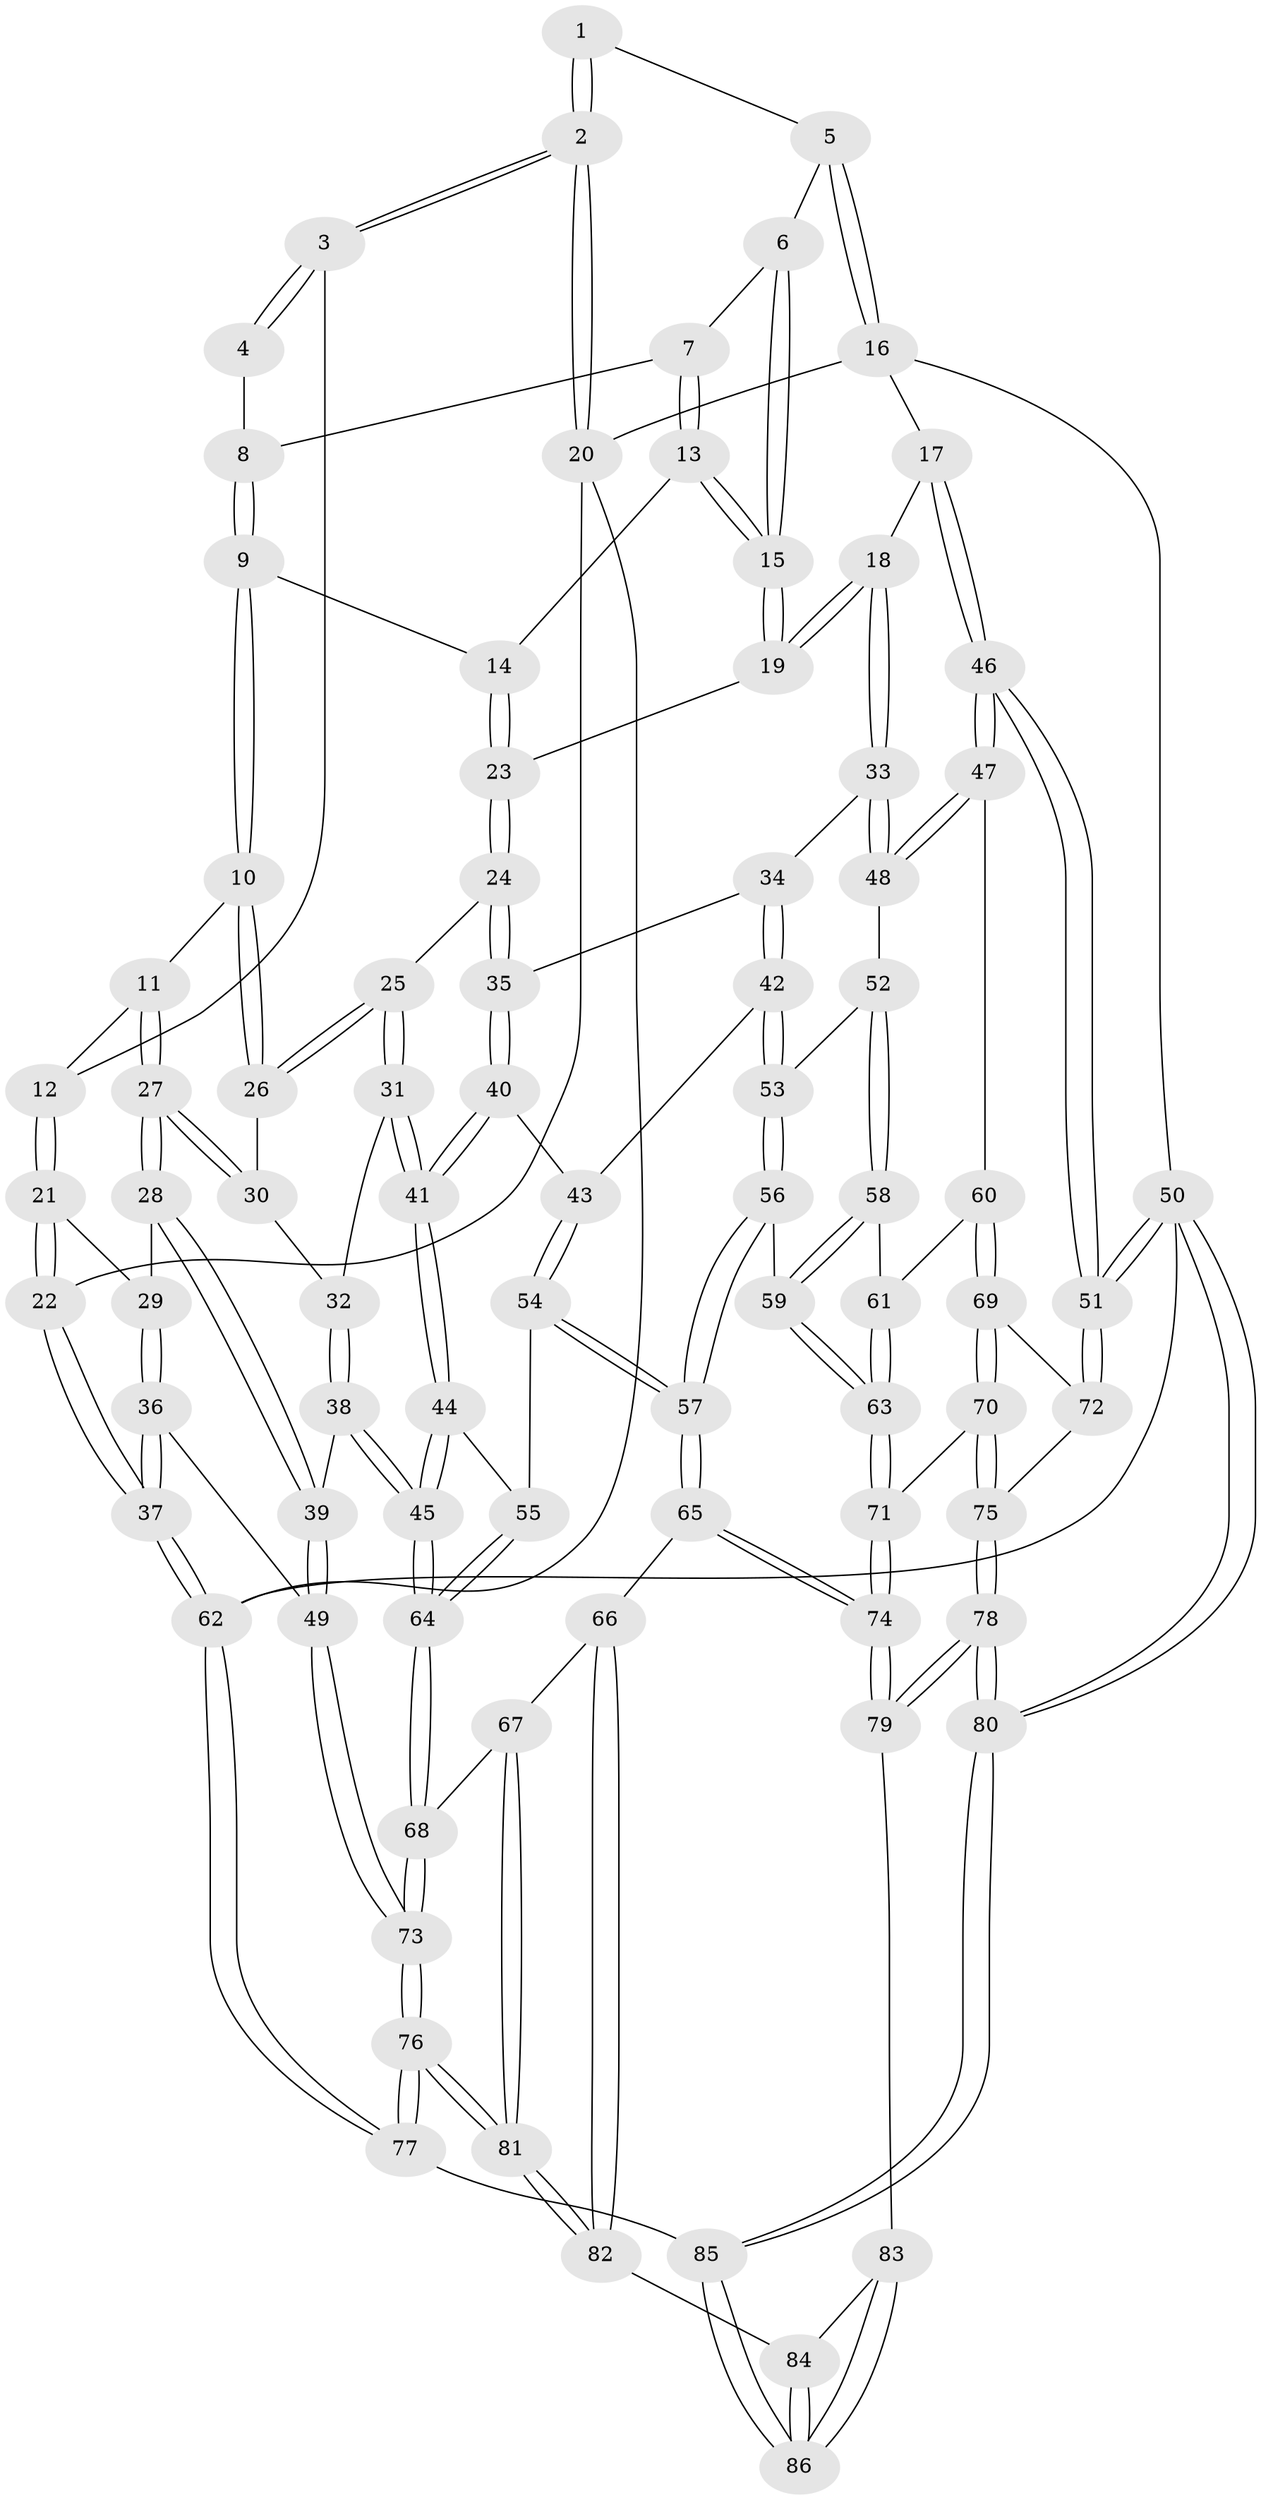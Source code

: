 // coarse degree distribution, {3: 0.0784313725490196, 4: 0.21568627450980393, 6: 0.09803921568627451, 5: 0.5490196078431373, 7: 0.0392156862745098, 2: 0.0196078431372549}
// Generated by graph-tools (version 1.1) at 2025/05/03/04/25 22:05:49]
// undirected, 86 vertices, 212 edges
graph export_dot {
graph [start="1"]
  node [color=gray90,style=filled];
  1 [pos="+0.4682237411448275+0"];
  2 [pos="+0+0"];
  3 [pos="+0.25975589521596765+0.09256111429049844"];
  4 [pos="+0.4616047641223528+0"];
  5 [pos="+0.9167535859609726+0"];
  6 [pos="+0.7742872881794488+0"];
  7 [pos="+0.6111024761671819+0.0925217399517453"];
  8 [pos="+0.47572960814309806+0.054226135377711614"];
  9 [pos="+0.40876163757364037+0.21202026788799855"];
  10 [pos="+0.3973284304980981+0.21813998873026832"];
  11 [pos="+0.3615513659511694+0.21664624159050316"];
  12 [pos="+0.26150172886229894+0.09631917962627062"];
  13 [pos="+0.5896653331888916+0.17424275415286702"];
  14 [pos="+0.4686565360304676+0.21758743770699615"];
  15 [pos="+0.7099535483847476+0.2978864785954642"];
  16 [pos="+1+0"];
  17 [pos="+1+0"];
  18 [pos="+0.7398280385367602+0.3320439381421211"];
  19 [pos="+0.7149880413185912+0.3203472920989049"];
  20 [pos="+0+0"];
  21 [pos="+0.08025129401519396+0.309566296433228"];
  22 [pos="+0+0.13708790932473974"];
  23 [pos="+0.6368097147330534+0.35452921002774734"];
  24 [pos="+0.5908300452207077+0.4010505542819495"];
  25 [pos="+0.47437108268410993+0.41021055795261047"];
  26 [pos="+0.4362667837756137+0.32586844038893514"];
  27 [pos="+0.2002365054919959+0.37670952131178526"];
  28 [pos="+0.19606453039373098+0.3786601489494763"];
  29 [pos="+0.11430492792780467+0.33637850801083924"];
  30 [pos="+0.32119916607792837+0.41492713672699016"];
  31 [pos="+0.4616770234973583+0.4271569436004198"];
  32 [pos="+0.37588708667042986+0.4381984826984043"];
  33 [pos="+0.8090011375821948+0.4234470790961384"];
  34 [pos="+0.6725528454601464+0.48936847886822155"];
  35 [pos="+0.5941001482671497+0.42298623757599585"];
  36 [pos="+0+0.6612095402879243"];
  37 [pos="+0+0.6659325715611328"];
  38 [pos="+0.3282322591864604+0.6124204251694381"];
  39 [pos="+0.20108220074223446+0.54647297539009"];
  40 [pos="+0.5946604103541381+0.5341426505805086"];
  41 [pos="+0.4600993330144284+0.5592829245362989"];
  42 [pos="+0.6698631972073121+0.5762333707215024"];
  43 [pos="+0.6248903737218194+0.5679745909189563"];
  44 [pos="+0.45904097129402616+0.5609760036827011"];
  45 [pos="+0.3547865013259531+0.6347633798561292"];
  46 [pos="+1+0.48939787065803075"];
  47 [pos="+0.9447666561540101+0.5031959653507723"];
  48 [pos="+0.8478680939250611+0.4665932564586206"];
  49 [pos="+0.04061816922111984+0.6689678962913737"];
  50 [pos="+1+1"];
  51 [pos="+1+0.766082242015694"];
  52 [pos="+0.6976436765443035+0.5825368999873686"];
  53 [pos="+0.6831843258604081+0.5811831017667943"];
  54 [pos="+0.5669067789021514+0.6538419480958526"];
  55 [pos="+0.5597487150100517+0.6525067585130364"];
  56 [pos="+0.6270619977754454+0.7103792150580679"];
  57 [pos="+0.6036637959349973+0.7203712976390106"];
  58 [pos="+0.7192750526007222+0.6289573386122712"];
  59 [pos="+0.7101092375237321+0.7067739041375019"];
  60 [pos="+0.8497814235456903+0.658566099696527"];
  61 [pos="+0.808863210134844+0.6591048278625384"];
  62 [pos="+0+1"];
  63 [pos="+0.7250464360980571+0.7232771138515312"];
  64 [pos="+0.37380234798363243+0.7465492953722886"];
  65 [pos="+0.5812395437328145+0.789829638671356"];
  66 [pos="+0.5425772796766851+0.8088789300806077"];
  67 [pos="+0.4269447943447308+0.7780291853960971"];
  68 [pos="+0.37366798455551126+0.7507749755638014"];
  69 [pos="+0.8504892164167701+0.724556607745247"];
  70 [pos="+0.7871303796463198+0.7906866321247948"];
  71 [pos="+0.7594684932672547+0.7993390833730131"];
  72 [pos="+0.9051664697257578+0.752231294102359"];
  73 [pos="+0.2304740652084801+0.8905070135919042"];
  74 [pos="+0.72158046595344+0.8507644654867942"];
  75 [pos="+0.8847344431729959+0.8501673745098408"];
  76 [pos="+0.18690497603338216+1"];
  77 [pos="+0.17336318347861301+1"];
  78 [pos="+1+1"];
  79 [pos="+0.7239255347275902+0.878964497414925"];
  80 [pos="+1+1"];
  81 [pos="+0.46251087567489385+0.9476355307281207"];
  82 [pos="+0.5492346921189797+0.9199739283741603"];
  83 [pos="+0.6950066780152683+0.9070532608112999"];
  84 [pos="+0.5582331397295336+0.9298952437394654"];
  85 [pos="+0.6085997777592788+1"];
  86 [pos="+0.6096720678217892+1"];
  1 -- 2;
  1 -- 2;
  1 -- 5;
  2 -- 3;
  2 -- 3;
  2 -- 20;
  2 -- 20;
  3 -- 4;
  3 -- 4;
  3 -- 12;
  4 -- 8;
  5 -- 6;
  5 -- 16;
  5 -- 16;
  6 -- 7;
  6 -- 15;
  6 -- 15;
  7 -- 8;
  7 -- 13;
  7 -- 13;
  8 -- 9;
  8 -- 9;
  9 -- 10;
  9 -- 10;
  9 -- 14;
  10 -- 11;
  10 -- 26;
  10 -- 26;
  11 -- 12;
  11 -- 27;
  11 -- 27;
  12 -- 21;
  12 -- 21;
  13 -- 14;
  13 -- 15;
  13 -- 15;
  14 -- 23;
  14 -- 23;
  15 -- 19;
  15 -- 19;
  16 -- 17;
  16 -- 20;
  16 -- 50;
  17 -- 18;
  17 -- 46;
  17 -- 46;
  18 -- 19;
  18 -- 19;
  18 -- 33;
  18 -- 33;
  19 -- 23;
  20 -- 22;
  20 -- 62;
  21 -- 22;
  21 -- 22;
  21 -- 29;
  22 -- 37;
  22 -- 37;
  23 -- 24;
  23 -- 24;
  24 -- 25;
  24 -- 35;
  24 -- 35;
  25 -- 26;
  25 -- 26;
  25 -- 31;
  25 -- 31;
  26 -- 30;
  27 -- 28;
  27 -- 28;
  27 -- 30;
  27 -- 30;
  28 -- 29;
  28 -- 39;
  28 -- 39;
  29 -- 36;
  29 -- 36;
  30 -- 32;
  31 -- 32;
  31 -- 41;
  31 -- 41;
  32 -- 38;
  32 -- 38;
  33 -- 34;
  33 -- 48;
  33 -- 48;
  34 -- 35;
  34 -- 42;
  34 -- 42;
  35 -- 40;
  35 -- 40;
  36 -- 37;
  36 -- 37;
  36 -- 49;
  37 -- 62;
  37 -- 62;
  38 -- 39;
  38 -- 45;
  38 -- 45;
  39 -- 49;
  39 -- 49;
  40 -- 41;
  40 -- 41;
  40 -- 43;
  41 -- 44;
  41 -- 44;
  42 -- 43;
  42 -- 53;
  42 -- 53;
  43 -- 54;
  43 -- 54;
  44 -- 45;
  44 -- 45;
  44 -- 55;
  45 -- 64;
  45 -- 64;
  46 -- 47;
  46 -- 47;
  46 -- 51;
  46 -- 51;
  47 -- 48;
  47 -- 48;
  47 -- 60;
  48 -- 52;
  49 -- 73;
  49 -- 73;
  50 -- 51;
  50 -- 51;
  50 -- 80;
  50 -- 80;
  50 -- 62;
  51 -- 72;
  51 -- 72;
  52 -- 53;
  52 -- 58;
  52 -- 58;
  53 -- 56;
  53 -- 56;
  54 -- 55;
  54 -- 57;
  54 -- 57;
  55 -- 64;
  55 -- 64;
  56 -- 57;
  56 -- 57;
  56 -- 59;
  57 -- 65;
  57 -- 65;
  58 -- 59;
  58 -- 59;
  58 -- 61;
  59 -- 63;
  59 -- 63;
  60 -- 61;
  60 -- 69;
  60 -- 69;
  61 -- 63;
  61 -- 63;
  62 -- 77;
  62 -- 77;
  63 -- 71;
  63 -- 71;
  64 -- 68;
  64 -- 68;
  65 -- 66;
  65 -- 74;
  65 -- 74;
  66 -- 67;
  66 -- 82;
  66 -- 82;
  67 -- 68;
  67 -- 81;
  67 -- 81;
  68 -- 73;
  68 -- 73;
  69 -- 70;
  69 -- 70;
  69 -- 72;
  70 -- 71;
  70 -- 75;
  70 -- 75;
  71 -- 74;
  71 -- 74;
  72 -- 75;
  73 -- 76;
  73 -- 76;
  74 -- 79;
  74 -- 79;
  75 -- 78;
  75 -- 78;
  76 -- 77;
  76 -- 77;
  76 -- 81;
  76 -- 81;
  77 -- 85;
  78 -- 79;
  78 -- 79;
  78 -- 80;
  78 -- 80;
  79 -- 83;
  80 -- 85;
  80 -- 85;
  81 -- 82;
  81 -- 82;
  82 -- 84;
  83 -- 84;
  83 -- 86;
  83 -- 86;
  84 -- 86;
  84 -- 86;
  85 -- 86;
  85 -- 86;
}
